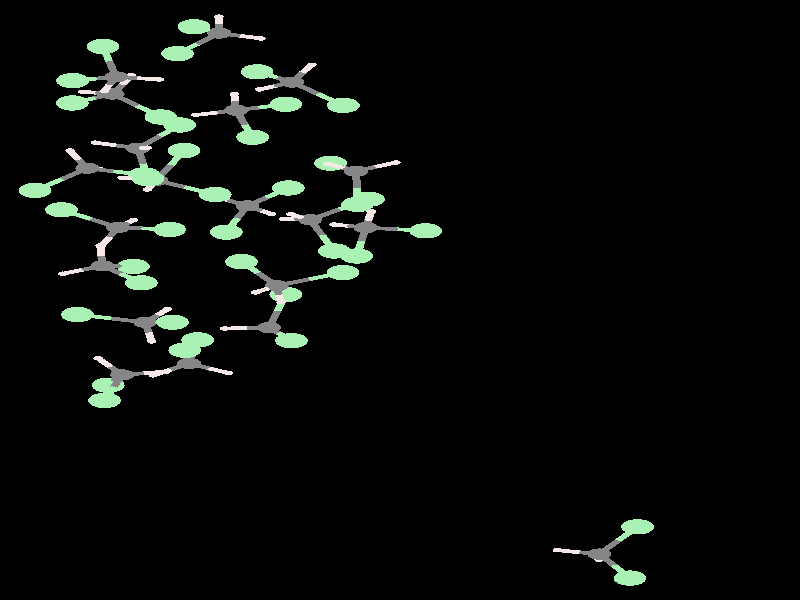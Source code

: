 #include "colors.inc"
#include "finish.inc"

global_settings {assumed_gamma 1 max_trace_level 6}
background {color White transmit 1.0}
camera {orthographic angle 0
  right -20.04*x up 32.19*y
  direction 50.00*z
  location <0,0,50.00> look_at <0,0,0>}


light_source {<  2.00,   3.00,  40.00> color White
  area_light <0.70, 0, 0>, <0, 0.70, 0>, 3, 3
  adaptive 1 jitter}
// no fog
#declare simple = finish {phong 0.7}
#declare pale = finish {ambient 0.5 diffuse 0.85 roughness 0.001 specular 0.200 }
#declare intermediate = finish {ambient 0.3 diffuse 0.6 specular 0.1 roughness 0.04}
#declare vmd = finish {ambient 0.0 diffuse 0.65 phong 0.1 phong_size 40.0 specular 0.5 }
#declare jmol = finish {ambient 0.2 diffuse 0.6 specular 1 roughness 0.001 metallic}
#declare ase2 = finish {ambient 0.05 brilliance 3 diffuse 0.6 metallic specular 0.7 roughness 0.04 reflection 0.15}
#declare ase3 = finish {ambient 0.15 brilliance 2 diffuse 0.6 metallic specular 1.0 roughness 0.001 reflection 0.0}
#declare glass = finish {ambient 0.05 diffuse 0.3 specular 1.0 roughness 0.001}
#declare glass2 = finish {ambient 0.01 diffuse 0.3 specular 1.0 reflection 0.25 roughness 0.001}
#declare Rcell = 0.050;
#declare Rbond = 0.100;

#macro atom(LOC, R, COL, TRANS, FIN)
  sphere{LOC, R texture{pigment{color COL transmit TRANS} finish{FIN}}}
#end
#macro constrain(LOC, R, COL, TRANS FIN)
union{torus{R, Rcell rotate 45*z texture{pigment{color COL transmit TRANS} finish{FIN}}}
     torus{R, Rcell rotate -45*z texture{pigment{color COL transmit TRANS} finish{FIN}}}
     translate LOC}
#end

// no cell vertices
atom(< -6.96,  -4.02, -27.30>, 0.30, rgb <0.24, 0.24, 0.25>, 0.0, jmol) // #0
atom(< -7.31,  -4.57, -29.00>, 0.41, rgb <0.40, 0.89, 0.45>, 0.0, jmol) // #1
atom(< -7.40,  -5.39, -26.27>, 0.41, rgb <0.40, 0.89, 0.45>, 0.0, jmol) // #2
atom(< -7.56,  -3.13, -27.06>, 0.12, rgb <0.91, 0.81, 0.79>, 0.0, jmol) // #3
atom(< -5.86,  -3.84, -27.25>, 0.12, rgb <0.91, 0.81, 0.79>, 0.0, jmol) // #4
atom(< -4.53,  14.32, -28.65>, 0.30, rgb <0.24, 0.24, 0.25>, 0.0, jmol) // #5
atom(< -5.16,  14.66, -26.99>, 0.41, rgb <0.40, 0.89, 0.45>, 0.0, jmol) // #6
atom(< -5.57,  13.22, -29.52>, 0.41, rgb <0.40, 0.89, 0.45>, 0.0, jmol) // #7
atom(< -4.54,  15.20, -29.34>, 0.12, rgb <0.91, 0.81, 0.79>, 0.0, jmol) // #8
atom(< -3.48,  14.03, -28.59>, 0.12, rgb <0.91, 0.81, 0.79>, 0.0, jmol) // #9
atom(< -4.10,  10.18, -30.22>, 0.30, rgb <0.24, 0.24, 0.25>, 0.0, jmol) // #10
atom(< -3.69,   8.73, -31.23>, 0.41, rgb <0.40, 0.89, 0.45>, 0.0, jmol) // #11
atom(< -2.86,  10.50, -28.92>, 0.41, rgb <0.40, 0.89, 0.45>, 0.0, jmol) // #12
atom(< -5.11,   9.93, -29.79>, 0.12, rgb <0.91, 0.81, 0.79>, 0.0, jmol) // #13
atom(< -4.15,  11.06, -30.92>, 0.12, rgb <0.91, 0.81, 0.79>, 0.0, jmol) // #14
atom(< -3.28,  -1.48, -34.39>, 0.30, rgb <0.24, 0.24, 0.25>, 0.0, jmol) // #15
atom(< -2.86,   0.29, -34.38>, 0.41, rgb <0.40, 0.89, 0.45>, 0.0, jmol) // #16
atom(< -2.72,  -2.18, -32.78>, 0.41, rgb <0.40, 0.89, 0.45>, 0.0, jmol) // #17
atom(< -2.88,  -1.95, -35.29>, 0.12, rgb <0.91, 0.81, 0.79>, 0.0, jmol) // #18
atom(< -4.39,  -1.53, -34.38>, 0.12, rgb <0.91, 0.81, 0.79>, 0.0, jmol) // #19
atom(< -3.09,   0.77, -25.72>, 0.30, rgb <0.24, 0.24, 0.25>, 0.0, jmol) // #20
atom(< -3.97,   2.06, -26.61>, 0.41, rgb <0.40, 0.89, 0.45>, 0.0, jmol) // #21
atom(< -1.43,   1.47, -25.43>, 0.41, rgb <0.40, 0.89, 0.45>, 0.0, jmol) // #22
atom(< -2.98,  -0.12, -26.32>, 0.12, rgb <0.91, 0.81, 0.79>, 0.0, jmol) // #23
atom(< -3.62,   0.41, -24.79>, 0.12, rgb <0.91, 0.81, 0.79>, 0.0, jmol) // #24
atom(< -2.25,   4.31, -22.20>, 0.30, rgb <0.24, 0.24, 0.25>, 0.0, jmol) // #25
atom(< -1.65,   2.63, -22.03>, 0.41, rgb <0.40, 0.89, 0.45>, 0.0, jmol) // #26
atom(< -0.79,   5.41, -22.30>, 0.41, rgb <0.40, 0.89, 0.45>, 0.0, jmol) // #27
atom(< -2.74,   4.60, -21.23>, 0.12, rgb <0.91, 0.81, 0.79>, 0.0, jmol) // #28
atom(< -2.91,   4.35, -23.07>, 0.12, rgb <0.91, 0.81, 0.79>, 0.0, jmol) // #29
atom(< -7.06,   3.89, -30.04>, 0.30, rgb <0.24, 0.24, 0.25>, 0.0, jmol) // #30
atom(< -8.48,   4.84, -29.43>, 0.41, rgb <0.40, 0.89, 0.45>, 0.0, jmol) // #31
atom(< -5.77,   3.78, -28.76>, 0.41, rgb <0.40, 0.89, 0.45>, 0.0, jmol) // #32
atom(< -6.67,   4.29, -30.99>, 0.12, rgb <0.91, 0.81, 0.79>, 0.0, jmol) // #33
atom(< -7.48,   2.89, -30.27>, 0.12, rgb <0.91, 0.81, 0.79>, 0.0, jmol) // #34
atom(< -3.82,   5.05, -34.10>, 0.30, rgb <0.24, 0.24, 0.25>, 0.0, jmol) // #35
atom(< -4.35,   3.64, -33.16>, 0.41, rgb <0.40, 0.89, 0.45>, 0.0, jmol) // #36
atom(< -2.80,   6.01, -32.99>, 0.41, rgb <0.40, 0.89, 0.45>, 0.0, jmol) // #37
atom(< -4.76,   5.64, -34.41>, 0.12, rgb <0.91, 0.81, 0.79>, 0.0, jmol) // #38
atom(< -3.22,   4.62, -34.94>, 0.12, rgb <0.91, 0.81, 0.79>, 0.0, jmol) // #39
atom(< -7.11,  11.97, -22.74>, 0.30, rgb <0.24, 0.24, 0.25>, 0.0, jmol) // #40
atom(< -8.20,  11.77, -21.28>, 0.41, rgb <0.40, 0.89, 0.45>, 0.0, jmol) // #41
atom(< -7.44,  13.60, -23.39>, 0.41, rgb <0.40, 0.89, 0.45>, 0.0, jmol) // #42
atom(< -7.41,  11.21, -23.51>, 0.12, rgb <0.91, 0.81, 0.79>, 0.0, jmol) // #43
atom(< -6.03,  11.83, -22.51>, 0.12, rgb <0.91, 0.81, 0.79>, 0.0, jmol) // #44
atom(< -1.10,   6.91, -27.67>, 0.30, rgb <0.24, 0.24, 0.25>, 0.0, jmol) // #45
atom(< -1.06,   5.13, -27.52>, 0.41, rgb <0.40, 0.89, 0.45>, 0.0, jmol) // #46
atom(< -1.74,   7.34, -29.32>, 0.41, rgb <0.40, 0.89, 0.45>, 0.0, jmol) // #47
atom(< -0.10,   7.38, -27.46>, 0.12, rgb <0.91, 0.81, 0.79>, 0.0, jmol) // #48
atom(< -1.82,   7.31, -26.95>, 0.12, rgb <0.91, 0.81, 0.79>, 0.0, jmol) // #49
atom(< -5.28,  -3.40, -23.89>, 0.30, rgb <0.24, 0.24, 0.25>, 0.0, jmol) // #50
atom(< -5.07,  -2.14, -25.19>, 0.41, rgb <0.40, 0.89, 0.45>, 0.0, jmol) // #51
atom(< -5.39,  -2.69, -22.19>, 0.41, rgb <0.40, 0.89, 0.45>, 0.0, jmol) // #52
atom(< -4.30,  -3.92, -23.88>, 0.12, rgb <0.91, 0.81, 0.79>, 0.0, jmol) // #53
atom(< -6.18,  -4.04, -24.09>, 0.12, rgb <0.91, 0.81, 0.79>, 0.0, jmol) // #54
atom(< -7.83,   7.07, -33.33>, 0.30, rgb <0.24, 0.24, 0.25>, 0.0, jmol) // #55
atom(< -9.14,   5.88, -32.93>, 0.41, rgb <0.40, 0.89, 0.45>, 0.0, jmol) // #56
atom(< -6.41,   6.71, -32.26>, 0.41, rgb <0.40, 0.89, 0.45>, 0.0, jmol) // #57
atom(< -8.27,   8.02, -33.04>, 0.12, rgb <0.91, 0.81, 0.79>, 0.0, jmol) // #58
atom(< -7.52,   7.01, -34.40>, 0.12, rgb <0.91, 0.81, 0.79>, 0.0, jmol) // #59
atom(< -0.86,   3.88, -30.87>, 0.30, rgb <0.24, 0.24, 0.25>, 0.0, jmol) // #60
atom(<  0.64,   3.71, -31.85>, 0.41, rgb <0.40, 0.89, 0.45>, 0.0, jmol) // #61
atom(< -1.08,   2.36, -29.92>, 0.41, rgb <0.40, 0.89, 0.45>, 0.0, jmol) // #62
atom(< -1.65,   4.05, -31.60>, 0.12, rgb <0.91, 0.81, 0.79>, 0.0, jmol) // #63
atom(< -0.72,   4.75, -30.20>, 0.12, rgb <0.91, 0.81, 0.79>, 0.0, jmol) // #64
atom(< -7.20,  11.05, -33.41>, 0.30, rgb <0.24, 0.24, 0.25>, 0.0, jmol) // #65
atom(< -8.21,  10.57, -32.03>, 0.41, rgb <0.40, 0.89, 0.45>, 0.0, jmol) // #66
atom(< -5.99,   9.82, -33.91>, 0.41, rgb <0.40, 0.89, 0.45>, 0.0, jmol) // #67
atom(< -6.73,  12.06, -33.25>, 0.12, rgb <0.91, 0.81, 0.79>, 0.0, jmol) // #68
atom(< -7.95,  11.17, -34.20>, 0.12, rgb <0.91, 0.81, 0.79>, 0.0, jmol) // #69
atom(< -7.45,   1.83, -21.38>, 0.30, rgb <0.24, 0.24, 0.25>, 0.0, jmol) // #70
atom(< -6.48,   0.92, -20.15>, 0.41, rgb <0.40, 0.89, 0.45>, 0.0, jmol) // #71
atom(< -6.68,   1.80, -23.02>, 0.41, rgb <0.40, 0.89, 0.45>, 0.0, jmol) // #72
atom(< -7.51,   2.92, -21.14>, 0.12, rgb <0.91, 0.81, 0.79>, 0.0, jmol) // #73
atom(< -8.45,   1.41, -21.41>, 0.12, rgb <0.91, 0.81, 0.79>, 0.0, jmol) // #74
atom(< -6.38,  -1.20, -30.07>, 0.30, rgb <0.24, 0.24, 0.25>, 0.0, jmol) // #75
atom(< -8.08,  -0.78, -30.17>, 0.41, rgb <0.40, 0.89, 0.45>, 0.0, jmol) // #76
atom(< -5.70,  -1.19, -28.41>, 0.41, rgb <0.40, 0.89, 0.45>, 0.0, jmol) // #77
atom(< -5.82,  -0.49, -30.74>, 0.12, rgb <0.91, 0.81, 0.79>, 0.0, jmol) // #78
atom(< -6.22,  -2.22, -30.49>, 0.12, rgb <0.91, 0.81, 0.79>, 0.0, jmol) // #79
atom(< -6.57,   8.14, -20.23>, 0.30, rgb <0.24, 0.24, 0.25>, 0.0, jmol) // #80
atom(< -6.31,   6.51, -20.96>, 0.41, rgb <0.40, 0.89, 0.45>, 0.0, jmol) // #81
atom(< -5.52,   9.39, -21.02>, 0.41, rgb <0.40, 0.89, 0.45>, 0.0, jmol) // #82
atom(< -6.33,   8.17, -19.14>, 0.12, rgb <0.91, 0.81, 0.79>, 0.0, jmol) // #83
atom(< -7.63,   8.44, -20.35>, 0.12, rgb <0.91, 0.81, 0.79>, 0.0, jmol) // #84
atom(< -2.70,  11.69, -25.32>, 0.30, rgb <0.24, 0.24, 0.25>, 0.0, jmol) // #85
atom(< -3.58,  12.24, -23.77>, 0.41, rgb <0.40, 0.89, 0.45>, 0.0, jmol) // #86
atom(< -1.42,  10.44, -25.00>, 0.41, rgb <0.40, 0.89, 0.45>, 0.0, jmol) // #87
atom(< -2.21,  12.62, -25.79>, 0.12, rgb <0.91, 0.81, 0.79>, 0.0, jmol) // #88
atom(< -3.51,  11.30, -25.98>, 0.12, rgb <0.91, 0.81, 0.79>, 0.0, jmol) // #89
atom(< -6.10,   6.42, -26.33>, 0.30, rgb <0.24, 0.24, 0.25>, 0.0, jmol) // #90
atom(< -5.41,   8.02, -26.70>, 0.41, rgb <0.40, 0.89, 0.45>, 0.0, jmol) // #91
atom(< -4.63,   5.66, -25.53>, 0.41, rgb <0.40, 0.89, 0.45>, 0.0, jmol) // #92
atom(< -6.33,   5.93, -27.27>, 0.12, rgb <0.91, 0.81, 0.79>, 0.0, jmol) // #93
atom(< -6.96,   6.55, -25.61>, 0.12, rgb <0.91, 0.81, 0.79>, 0.0, jmol) // #94
atom(<  4.99, -13.63,  -1.01>, 0.30, rgb <0.24, 0.24, 0.25>, 0.0, jmol) // #95
atom(<  5.95, -12.17,  -0.98>, 0.41, rgb <0.40, 0.89, 0.45>, 0.0, jmol) // #96
atom(<  5.76, -14.92,   0.00>, 0.41, rgb <0.40, 0.89, 0.45>, 0.0, jmol) // #97
atom(<  4.99, -13.94,  -2.10>, 0.12, rgb <0.91, 0.81, 0.79>, 0.0, jmol) // #98
atom(<  3.94, -13.42,  -0.74>, 0.12, rgb <0.91, 0.81, 0.79>, 0.0, jmol) // #99
cylinder {< -6.96,  -4.02, -27.30>, < -7.14,  -4.29, -28.15>, Rbond texture{pigment {color rgb <0.24, 0.24, 0.25> transmit 0.0} finish{jmol}}}
cylinder {< -7.31,  -4.57, -29.00>, < -7.14,  -4.29, -28.15>, Rbond texture{pigment {color rgb <0.40, 0.89, 0.45> transmit 0.0} finish{jmol}}}
cylinder {< -6.96,  -4.02, -27.30>, < -7.26,  -3.57, -27.18>, Rbond texture{pigment {color rgb <0.24, 0.24, 0.25> transmit 0.0} finish{jmol}}}
cylinder {< -7.56,  -3.13, -27.06>, < -7.26,  -3.57, -27.18>, Rbond texture{pigment {color rgb <0.91, 0.81, 0.79> transmit 0.0} finish{jmol}}}
cylinder {< -6.96,  -4.02, -27.30>, < -6.41,  -3.93, -27.28>, Rbond texture{pigment {color rgb <0.24, 0.24, 0.25> transmit 0.0} finish{jmol}}}
cylinder {< -5.86,  -3.84, -27.25>, < -6.41,  -3.93, -27.28>, Rbond texture{pigment {color rgb <0.91, 0.81, 0.79> transmit 0.0} finish{jmol}}}
cylinder {< -6.96,  -4.02, -27.30>, < -7.18,  -4.70, -26.78>, Rbond texture{pigment {color rgb <0.24, 0.24, 0.25> transmit 0.0} finish{jmol}}}
cylinder {< -7.40,  -5.39, -26.27>, < -7.18,  -4.70, -26.78>, Rbond texture{pigment {color rgb <0.40, 0.89, 0.45> transmit 0.0} finish{jmol}}}
cylinder {< -4.53,  14.32, -28.65>, < -4.53,  14.76, -29.00>, Rbond texture{pigment {color rgb <0.24, 0.24, 0.25> transmit 0.0} finish{jmol}}}
cylinder {< -4.54,  15.20, -29.34>, < -4.53,  14.76, -29.00>, Rbond texture{pigment {color rgb <0.91, 0.81, 0.79> transmit 0.0} finish{jmol}}}
cylinder {< -4.53,  14.32, -28.65>, < -4.00,  14.17, -28.62>, Rbond texture{pigment {color rgb <0.24, 0.24, 0.25> transmit 0.0} finish{jmol}}}
cylinder {< -3.48,  14.03, -28.59>, < -4.00,  14.17, -28.62>, Rbond texture{pigment {color rgb <0.91, 0.81, 0.79> transmit 0.0} finish{jmol}}}
cylinder {< -4.53,  14.32, -28.65>, < -5.05,  13.77, -29.09>, Rbond texture{pigment {color rgb <0.24, 0.24, 0.25> transmit 0.0} finish{jmol}}}
cylinder {< -5.57,  13.22, -29.52>, < -5.05,  13.77, -29.09>, Rbond texture{pigment {color rgb <0.40, 0.89, 0.45> transmit 0.0} finish{jmol}}}
cylinder {< -4.53,  14.32, -28.65>, < -4.85,  14.49, -27.82>, Rbond texture{pigment {color rgb <0.24, 0.24, 0.25> transmit 0.0} finish{jmol}}}
cylinder {< -5.16,  14.66, -26.99>, < -4.85,  14.49, -27.82>, Rbond texture{pigment {color rgb <0.40, 0.89, 0.45> transmit 0.0} finish{jmol}}}
cylinder {< -4.10,  10.18, -30.22>, < -3.90,   9.45, -30.72>, Rbond texture{pigment {color rgb <0.24, 0.24, 0.25> transmit 0.0} finish{jmol}}}
cylinder {< -3.69,   8.73, -31.23>, < -3.90,   9.45, -30.72>, Rbond texture{pigment {color rgb <0.40, 0.89, 0.45> transmit 0.0} finish{jmol}}}
cylinder {< -4.10,  10.18, -30.22>, < -4.60,  10.05, -30.00>, Rbond texture{pigment {color rgb <0.24, 0.24, 0.25> transmit 0.0} finish{jmol}}}
cylinder {< -5.11,   9.93, -29.79>, < -4.60,  10.05, -30.00>, Rbond texture{pigment {color rgb <0.91, 0.81, 0.79> transmit 0.0} finish{jmol}}}
cylinder {< -4.10,  10.18, -30.22>, < -3.48,  10.34, -29.57>, Rbond texture{pigment {color rgb <0.24, 0.24, 0.25> transmit 0.0} finish{jmol}}}
cylinder {< -2.86,  10.50, -28.92>, < -3.48,  10.34, -29.57>, Rbond texture{pigment {color rgb <0.40, 0.89, 0.45> transmit 0.0} finish{jmol}}}
cylinder {< -4.10,  10.18, -30.22>, < -4.13,  10.62, -30.57>, Rbond texture{pigment {color rgb <0.24, 0.24, 0.25> transmit 0.0} finish{jmol}}}
cylinder {< -4.15,  11.06, -30.92>, < -4.13,  10.62, -30.57>, Rbond texture{pigment {color rgb <0.91, 0.81, 0.79> transmit 0.0} finish{jmol}}}
cylinder {< -3.28,  -1.48, -34.39>, < -3.00,  -1.83, -33.58>, Rbond texture{pigment {color rgb <0.24, 0.24, 0.25> transmit 0.0} finish{jmol}}}
cylinder {< -2.72,  -2.18, -32.78>, < -3.00,  -1.83, -33.58>, Rbond texture{pigment {color rgb <0.40, 0.89, 0.45> transmit 0.0} finish{jmol}}}
cylinder {< -3.28,  -1.48, -34.39>, < -3.84,  -1.50, -34.38>, Rbond texture{pigment {color rgb <0.24, 0.24, 0.25> transmit 0.0} finish{jmol}}}
cylinder {< -4.39,  -1.53, -34.38>, < -3.84,  -1.50, -34.38>, Rbond texture{pigment {color rgb <0.91, 0.81, 0.79> transmit 0.0} finish{jmol}}}
cylinder {< -3.28,  -1.48, -34.39>, < -3.08,  -1.72, -34.84>, Rbond texture{pigment {color rgb <0.24, 0.24, 0.25> transmit 0.0} finish{jmol}}}
cylinder {< -2.88,  -1.95, -35.29>, < -3.08,  -1.72, -34.84>, Rbond texture{pigment {color rgb <0.91, 0.81, 0.79> transmit 0.0} finish{jmol}}}
cylinder {< -3.28,  -1.48, -34.39>, < -3.07,  -0.59, -34.39>, Rbond texture{pigment {color rgb <0.24, 0.24, 0.25> transmit 0.0} finish{jmol}}}
cylinder {< -2.86,   0.29, -34.38>, < -3.07,  -0.59, -34.39>, Rbond texture{pigment {color rgb <0.40, 0.89, 0.45> transmit 0.0} finish{jmol}}}
cylinder {< -3.09,   0.77, -25.72>, < -3.53,   1.42, -26.16>, Rbond texture{pigment {color rgb <0.24, 0.24, 0.25> transmit 0.0} finish{jmol}}}
cylinder {< -3.97,   2.06, -26.61>, < -3.53,   1.42, -26.16>, Rbond texture{pigment {color rgb <0.40, 0.89, 0.45> transmit 0.0} finish{jmol}}}
cylinder {< -3.09,   0.77, -25.72>, < -3.04,   0.33, -26.02>, Rbond texture{pigment {color rgb <0.24, 0.24, 0.25> transmit 0.0} finish{jmol}}}
cylinder {< -2.98,  -0.12, -26.32>, < -3.04,   0.33, -26.02>, Rbond texture{pigment {color rgb <0.91, 0.81, 0.79> transmit 0.0} finish{jmol}}}
cylinder {< -3.09,   0.77, -25.72>, < -3.35,   0.59, -25.25>, Rbond texture{pigment {color rgb <0.24, 0.24, 0.25> transmit 0.0} finish{jmol}}}
cylinder {< -3.62,   0.41, -24.79>, < -3.35,   0.59, -25.25>, Rbond texture{pigment {color rgb <0.91, 0.81, 0.79> transmit 0.0} finish{jmol}}}
cylinder {< -3.09,   0.77, -25.72>, < -2.26,   1.12, -25.57>, Rbond texture{pigment {color rgb <0.24, 0.24, 0.25> transmit 0.0} finish{jmol}}}
cylinder {< -1.43,   1.47, -25.43>, < -2.26,   1.12, -25.57>, Rbond texture{pigment {color rgb <0.40, 0.89, 0.45> transmit 0.0} finish{jmol}}}
cylinder {< -2.25,   4.31, -22.20>, < -1.95,   3.47, -22.11>, Rbond texture{pigment {color rgb <0.24, 0.24, 0.25> transmit 0.0} finish{jmol}}}
cylinder {< -1.65,   2.63, -22.03>, < -1.95,   3.47, -22.11>, Rbond texture{pigment {color rgb <0.40, 0.89, 0.45> transmit 0.0} finish{jmol}}}
cylinder {< -2.25,   4.31, -22.20>, < -2.50,   4.45, -21.72>, Rbond texture{pigment {color rgb <0.24, 0.24, 0.25> transmit 0.0} finish{jmol}}}
cylinder {< -2.74,   4.60, -21.23>, < -2.50,   4.45, -21.72>, Rbond texture{pigment {color rgb <0.91, 0.81, 0.79> transmit 0.0} finish{jmol}}}
cylinder {< -2.25,   4.31, -22.20>, < -1.52,   4.86, -22.25>, Rbond texture{pigment {color rgb <0.24, 0.24, 0.25> transmit 0.0} finish{jmol}}}
cylinder {< -0.79,   5.41, -22.30>, < -1.52,   4.86, -22.25>, Rbond texture{pigment {color rgb <0.40, 0.89, 0.45> transmit 0.0} finish{jmol}}}
cylinder {< -2.25,   4.31, -22.20>, < -2.58,   4.33, -22.64>, Rbond texture{pigment {color rgb <0.24, 0.24, 0.25> transmit 0.0} finish{jmol}}}
cylinder {< -2.91,   4.35, -23.07>, < -2.58,   4.33, -22.64>, Rbond texture{pigment {color rgb <0.91, 0.81, 0.79> transmit 0.0} finish{jmol}}}
cylinder {< -7.06,   3.89, -30.04>, < -7.27,   3.39, -30.15>, Rbond texture{pigment {color rgb <0.24, 0.24, 0.25> transmit 0.0} finish{jmol}}}
cylinder {< -7.48,   2.89, -30.27>, < -7.27,   3.39, -30.15>, Rbond texture{pigment {color rgb <0.91, 0.81, 0.79> transmit 0.0} finish{jmol}}}
cylinder {< -7.06,   3.89, -30.04>, < -6.41,   3.84, -29.40>, Rbond texture{pigment {color rgb <0.24, 0.24, 0.25> transmit 0.0} finish{jmol}}}
cylinder {< -5.77,   3.78, -28.76>, < -6.41,   3.84, -29.40>, Rbond texture{pigment {color rgb <0.40, 0.89, 0.45> transmit 0.0} finish{jmol}}}
cylinder {< -7.06,   3.89, -30.04>, < -6.86,   4.09, -30.51>, Rbond texture{pigment {color rgb <0.24, 0.24, 0.25> transmit 0.0} finish{jmol}}}
cylinder {< -6.67,   4.29, -30.99>, < -6.86,   4.09, -30.51>, Rbond texture{pigment {color rgb <0.91, 0.81, 0.79> transmit 0.0} finish{jmol}}}
cylinder {< -7.06,   3.89, -30.04>, < -7.77,   4.36, -29.73>, Rbond texture{pigment {color rgb <0.24, 0.24, 0.25> transmit 0.0} finish{jmol}}}
cylinder {< -8.48,   4.84, -29.43>, < -7.77,   4.36, -29.73>, Rbond texture{pigment {color rgb <0.40, 0.89, 0.45> transmit 0.0} finish{jmol}}}
cylinder {< -3.82,   5.05, -34.10>, < -4.09,   4.35, -33.63>, Rbond texture{pigment {color rgb <0.24, 0.24, 0.25> transmit 0.0} finish{jmol}}}
cylinder {< -4.35,   3.64, -33.16>, < -4.09,   4.35, -33.63>, Rbond texture{pigment {color rgb <0.40, 0.89, 0.45> transmit 0.0} finish{jmol}}}
cylinder {< -3.82,   5.05, -34.10>, < -3.52,   4.83, -34.52>, Rbond texture{pigment {color rgb <0.24, 0.24, 0.25> transmit 0.0} finish{jmol}}}
cylinder {< -3.22,   4.62, -34.94>, < -3.52,   4.83, -34.52>, Rbond texture{pigment {color rgb <0.91, 0.81, 0.79> transmit 0.0} finish{jmol}}}
cylinder {< -3.82,   5.05, -34.10>, < -4.29,   5.34, -34.26>, Rbond texture{pigment {color rgb <0.24, 0.24, 0.25> transmit 0.0} finish{jmol}}}
cylinder {< -4.76,   5.64, -34.41>, < -4.29,   5.34, -34.26>, Rbond texture{pigment {color rgb <0.91, 0.81, 0.79> transmit 0.0} finish{jmol}}}
cylinder {< -3.82,   5.05, -34.10>, < -3.31,   5.53, -33.55>, Rbond texture{pigment {color rgb <0.24, 0.24, 0.25> transmit 0.0} finish{jmol}}}
cylinder {< -2.80,   6.01, -32.99>, < -3.31,   5.53, -33.55>, Rbond texture{pigment {color rgb <0.40, 0.89, 0.45> transmit 0.0} finish{jmol}}}
cylinder {< -7.11,  11.97, -22.74>, < -7.26,  11.59, -23.13>, Rbond texture{pigment {color rgb <0.24, 0.24, 0.25> transmit 0.0} finish{jmol}}}
cylinder {< -7.41,  11.21, -23.51>, < -7.26,  11.59, -23.13>, Rbond texture{pigment {color rgb <0.91, 0.81, 0.79> transmit 0.0} finish{jmol}}}
cylinder {< -7.11,  11.97, -22.74>, < -6.57,  11.90, -22.63>, Rbond texture{pigment {color rgb <0.24, 0.24, 0.25> transmit 0.0} finish{jmol}}}
cylinder {< -6.03,  11.83, -22.51>, < -6.57,  11.90, -22.63>, Rbond texture{pigment {color rgb <0.91, 0.81, 0.79> transmit 0.0} finish{jmol}}}
cylinder {< -7.11,  11.97, -22.74>, < -7.66,  11.87, -22.01>, Rbond texture{pigment {color rgb <0.24, 0.24, 0.25> transmit 0.0} finish{jmol}}}
cylinder {< -8.20,  11.77, -21.28>, < -7.66,  11.87, -22.01>, Rbond texture{pigment {color rgb <0.40, 0.89, 0.45> transmit 0.0} finish{jmol}}}
cylinder {< -7.11,  11.97, -22.74>, < -7.28,  12.78, -23.07>, Rbond texture{pigment {color rgb <0.24, 0.24, 0.25> transmit 0.0} finish{jmol}}}
cylinder {< -7.44,  13.60, -23.39>, < -7.28,  12.78, -23.07>, Rbond texture{pigment {color rgb <0.40, 0.89, 0.45> transmit 0.0} finish{jmol}}}
cylinder {< -1.10,   6.91, -27.67>, < -1.08,   6.02, -27.59>, Rbond texture{pigment {color rgb <0.24, 0.24, 0.25> transmit 0.0} finish{jmol}}}
cylinder {< -1.06,   5.13, -27.52>, < -1.08,   6.02, -27.59>, Rbond texture{pigment {color rgb <0.40, 0.89, 0.45> transmit 0.0} finish{jmol}}}
cylinder {< -1.10,   6.91, -27.67>, < -1.42,   7.12, -28.49>, Rbond texture{pigment {color rgb <0.24, 0.24, 0.25> transmit 0.0} finish{jmol}}}
cylinder {< -1.74,   7.34, -29.32>, < -1.42,   7.12, -28.49>, Rbond texture{pigment {color rgb <0.40, 0.89, 0.45> transmit 0.0} finish{jmol}}}
cylinder {< -1.10,   6.91, -27.67>, < -0.60,   7.15, -27.56>, Rbond texture{pigment {color rgb <0.24, 0.24, 0.25> transmit 0.0} finish{jmol}}}
cylinder {< -0.10,   7.38, -27.46>, < -0.60,   7.15, -27.56>, Rbond texture{pigment {color rgb <0.91, 0.81, 0.79> transmit 0.0} finish{jmol}}}
cylinder {< -1.10,   6.91, -27.67>, < -1.46,   7.11, -27.31>, Rbond texture{pigment {color rgb <0.24, 0.24, 0.25> transmit 0.0} finish{jmol}}}
cylinder {< -1.82,   7.31, -26.95>, < -1.46,   7.11, -27.31>, Rbond texture{pigment {color rgb <0.91, 0.81, 0.79> transmit 0.0} finish{jmol}}}
cylinder {< -5.28,  -3.40, -23.89>, < -4.79,  -3.66, -23.89>, Rbond texture{pigment {color rgb <0.24, 0.24, 0.25> transmit 0.0} finish{jmol}}}
cylinder {< -4.30,  -3.92, -23.88>, < -4.79,  -3.66, -23.89>, Rbond texture{pigment {color rgb <0.91, 0.81, 0.79> transmit 0.0} finish{jmol}}}
cylinder {< -5.28,  -3.40, -23.89>, < -5.73,  -3.72, -23.99>, Rbond texture{pigment {color rgb <0.24, 0.24, 0.25> transmit 0.0} finish{jmol}}}
cylinder {< -6.18,  -4.04, -24.09>, < -5.73,  -3.72, -23.99>, Rbond texture{pigment {color rgb <0.91, 0.81, 0.79> transmit 0.0} finish{jmol}}}
cylinder {< -5.28,  -3.40, -23.89>, < -5.18,  -2.77, -24.54>, Rbond texture{pigment {color rgb <0.24, 0.24, 0.25> transmit 0.0} finish{jmol}}}
cylinder {< -5.07,  -2.14, -25.19>, < -5.18,  -2.77, -24.54>, Rbond texture{pigment {color rgb <0.40, 0.89, 0.45> transmit 0.0} finish{jmol}}}
cylinder {< -5.28,  -3.40, -23.89>, < -5.33,  -3.04, -23.04>, Rbond texture{pigment {color rgb <0.24, 0.24, 0.25> transmit 0.0} finish{jmol}}}
cylinder {< -5.39,  -2.69, -22.19>, < -5.33,  -3.04, -23.04>, Rbond texture{pigment {color rgb <0.40, 0.89, 0.45> transmit 0.0} finish{jmol}}}
cylinder {< -7.83,   7.07, -33.33>, < -8.48,   6.47, -33.13>, Rbond texture{pigment {color rgb <0.24, 0.24, 0.25> transmit 0.0} finish{jmol}}}
cylinder {< -9.14,   5.88, -32.93>, < -8.48,   6.47, -33.13>, Rbond texture{pigment {color rgb <0.40, 0.89, 0.45> transmit 0.0} finish{jmol}}}
cylinder {< -7.83,   7.07, -33.33>, < -7.12,   6.89, -32.79>, Rbond texture{pigment {color rgb <0.24, 0.24, 0.25> transmit 0.0} finish{jmol}}}
cylinder {< -6.41,   6.71, -32.26>, < -7.12,   6.89, -32.79>, Rbond texture{pigment {color rgb <0.40, 0.89, 0.45> transmit 0.0} finish{jmol}}}
cylinder {< -7.83,   7.07, -33.33>, < -8.05,   7.55, -33.19>, Rbond texture{pigment {color rgb <0.24, 0.24, 0.25> transmit 0.0} finish{jmol}}}
cylinder {< -8.27,   8.02, -33.04>, < -8.05,   7.55, -33.19>, Rbond texture{pigment {color rgb <0.91, 0.81, 0.79> transmit 0.0} finish{jmol}}}
cylinder {< -7.83,   7.07, -33.33>, < -7.67,   7.04, -33.87>, Rbond texture{pigment {color rgb <0.24, 0.24, 0.25> transmit 0.0} finish{jmol}}}
cylinder {< -7.52,   7.01, -34.40>, < -7.67,   7.04, -33.87>, Rbond texture{pigment {color rgb <0.91, 0.81, 0.79> transmit 0.0} finish{jmol}}}
cylinder {< -0.86,   3.88, -30.87>, < -0.97,   3.12, -30.40>, Rbond texture{pigment {color rgb <0.24, 0.24, 0.25> transmit 0.0} finish{jmol}}}
cylinder {< -1.08,   2.36, -29.92>, < -0.97,   3.12, -30.40>, Rbond texture{pigment {color rgb <0.40, 0.89, 0.45> transmit 0.0} finish{jmol}}}
cylinder {< -0.86,   3.88, -30.87>, < -0.11,   3.80, -31.36>, Rbond texture{pigment {color rgb <0.24, 0.24, 0.25> transmit 0.0} finish{jmol}}}
cylinder {<  0.64,   3.71, -31.85>, < -0.11,   3.80, -31.36>, Rbond texture{pigment {color rgb <0.40, 0.89, 0.45> transmit 0.0} finish{jmol}}}
cylinder {< -0.86,   3.88, -30.87>, < -0.79,   4.31, -30.54>, Rbond texture{pigment {color rgb <0.24, 0.24, 0.25> transmit 0.0} finish{jmol}}}
cylinder {< -0.72,   4.75, -30.20>, < -0.79,   4.31, -30.54>, Rbond texture{pigment {color rgb <0.91, 0.81, 0.79> transmit 0.0} finish{jmol}}}
cylinder {< -0.86,   3.88, -30.87>, < -1.26,   3.97, -31.24>, Rbond texture{pigment {color rgb <0.24, 0.24, 0.25> transmit 0.0} finish{jmol}}}
cylinder {< -1.65,   4.05, -31.60>, < -1.26,   3.97, -31.24>, Rbond texture{pigment {color rgb <0.91, 0.81, 0.79> transmit 0.0} finish{jmol}}}
cylinder {< -7.20,  11.05, -33.41>, < -6.60,  10.44, -33.66>, Rbond texture{pigment {color rgb <0.24, 0.24, 0.25> transmit 0.0} finish{jmol}}}
cylinder {< -5.99,   9.82, -33.91>, < -6.60,  10.44, -33.66>, Rbond texture{pigment {color rgb <0.40, 0.89, 0.45> transmit 0.0} finish{jmol}}}
cylinder {< -7.20,  11.05, -33.41>, < -6.96,  11.56, -33.33>, Rbond texture{pigment {color rgb <0.24, 0.24, 0.25> transmit 0.0} finish{jmol}}}
cylinder {< -6.73,  12.06, -33.25>, < -6.96,  11.56, -33.33>, Rbond texture{pigment {color rgb <0.91, 0.81, 0.79> transmit 0.0} finish{jmol}}}
cylinder {< -7.20,  11.05, -33.41>, < -7.57,  11.11, -33.81>, Rbond texture{pigment {color rgb <0.24, 0.24, 0.25> transmit 0.0} finish{jmol}}}
cylinder {< -7.95,  11.17, -34.20>, < -7.57,  11.11, -33.81>, Rbond texture{pigment {color rgb <0.91, 0.81, 0.79> transmit 0.0} finish{jmol}}}
cylinder {< -7.20,  11.05, -33.41>, < -7.70,  10.81, -32.72>, Rbond texture{pigment {color rgb <0.24, 0.24, 0.25> transmit 0.0} finish{jmol}}}
cylinder {< -8.21,  10.57, -32.03>, < -7.70,  10.81, -32.72>, Rbond texture{pigment {color rgb <0.40, 0.89, 0.45> transmit 0.0} finish{jmol}}}
cylinder {< -7.45,   1.83, -21.38>, < -7.06,   1.82, -22.20>, Rbond texture{pigment {color rgb <0.24, 0.24, 0.25> transmit 0.0} finish{jmol}}}
cylinder {< -6.68,   1.80, -23.02>, < -7.06,   1.82, -22.20>, Rbond texture{pigment {color rgb <0.40, 0.89, 0.45> transmit 0.0} finish{jmol}}}
cylinder {< -7.45,   1.83, -21.38>, < -6.96,   1.38, -20.76>, Rbond texture{pigment {color rgb <0.24, 0.24, 0.25> transmit 0.0} finish{jmol}}}
cylinder {< -6.48,   0.92, -20.15>, < -6.96,   1.38, -20.76>, Rbond texture{pigment {color rgb <0.40, 0.89, 0.45> transmit 0.0} finish{jmol}}}
cylinder {< -7.45,   1.83, -21.38>, < -7.95,   1.62, -21.39>, Rbond texture{pigment {color rgb <0.24, 0.24, 0.25> transmit 0.0} finish{jmol}}}
cylinder {< -8.45,   1.41, -21.41>, < -7.95,   1.62, -21.39>, Rbond texture{pigment {color rgb <0.91, 0.81, 0.79> transmit 0.0} finish{jmol}}}
cylinder {< -7.45,   1.83, -21.38>, < -7.48,   2.38, -21.26>, Rbond texture{pigment {color rgb <0.24, 0.24, 0.25> transmit 0.0} finish{jmol}}}
cylinder {< -7.51,   2.92, -21.14>, < -7.48,   2.38, -21.26>, Rbond texture{pigment {color rgb <0.91, 0.81, 0.79> transmit 0.0} finish{jmol}}}
cylinder {< -6.38,  -1.20, -30.07>, < -6.30,  -1.71, -30.28>, Rbond texture{pigment {color rgb <0.24, 0.24, 0.25> transmit 0.0} finish{jmol}}}
cylinder {< -6.22,  -2.22, -30.49>, < -6.30,  -1.71, -30.28>, Rbond texture{pigment {color rgb <0.91, 0.81, 0.79> transmit 0.0} finish{jmol}}}
cylinder {< -6.38,  -1.20, -30.07>, < -6.10,  -0.85, -30.41>, Rbond texture{pigment {color rgb <0.24, 0.24, 0.25> transmit 0.0} finish{jmol}}}
cylinder {< -5.82,  -0.49, -30.74>, < -6.10,  -0.85, -30.41>, Rbond texture{pigment {color rgb <0.91, 0.81, 0.79> transmit 0.0} finish{jmol}}}
cylinder {< -6.38,  -1.20, -30.07>, < -6.04,  -1.20, -29.24>, Rbond texture{pigment {color rgb <0.24, 0.24, 0.25> transmit 0.0} finish{jmol}}}
cylinder {< -5.70,  -1.19, -28.41>, < -6.04,  -1.20, -29.24>, Rbond texture{pigment {color rgb <0.40, 0.89, 0.45> transmit 0.0} finish{jmol}}}
cylinder {< -6.38,  -1.20, -30.07>, < -7.23,  -0.99, -30.12>, Rbond texture{pigment {color rgb <0.24, 0.24, 0.25> transmit 0.0} finish{jmol}}}
cylinder {< -8.08,  -0.78, -30.17>, < -7.23,  -0.99, -30.12>, Rbond texture{pigment {color rgb <0.40, 0.89, 0.45> transmit 0.0} finish{jmol}}}
cylinder {< -6.57,   8.14, -20.23>, < -6.44,   7.33, -20.60>, Rbond texture{pigment {color rgb <0.24, 0.24, 0.25> transmit 0.0} finish{jmol}}}
cylinder {< -6.31,   6.51, -20.96>, < -6.44,   7.33, -20.60>, Rbond texture{pigment {color rgb <0.40, 0.89, 0.45> transmit 0.0} finish{jmol}}}
cylinder {< -6.57,   8.14, -20.23>, < -6.45,   8.15, -19.68>, Rbond texture{pigment {color rgb <0.24, 0.24, 0.25> transmit 0.0} finish{jmol}}}
cylinder {< -6.33,   8.17, -19.14>, < -6.45,   8.15, -19.68>, Rbond texture{pigment {color rgb <0.91, 0.81, 0.79> transmit 0.0} finish{jmol}}}
cylinder {< -6.57,   8.14, -20.23>, < -7.10,   8.29, -20.29>, Rbond texture{pigment {color rgb <0.24, 0.24, 0.25> transmit 0.0} finish{jmol}}}
cylinder {< -7.63,   8.44, -20.35>, < -7.10,   8.29, -20.29>, Rbond texture{pigment {color rgb <0.91, 0.81, 0.79> transmit 0.0} finish{jmol}}}
cylinder {< -6.57,   8.14, -20.23>, < -6.04,   8.77, -20.62>, Rbond texture{pigment {color rgb <0.24, 0.24, 0.25> transmit 0.0} finish{jmol}}}
cylinder {< -5.52,   9.39, -21.02>, < -6.04,   8.77, -20.62>, Rbond texture{pigment {color rgb <0.40, 0.89, 0.45> transmit 0.0} finish{jmol}}}
cylinder {< -2.70,  11.69, -25.32>, < -2.06,  11.06, -25.16>, Rbond texture{pigment {color rgb <0.24, 0.24, 0.25> transmit 0.0} finish{jmol}}}
cylinder {< -1.42,  10.44, -25.00>, < -2.06,  11.06, -25.16>, Rbond texture{pigment {color rgb <0.40, 0.89, 0.45> transmit 0.0} finish{jmol}}}
cylinder {< -2.70,  11.69, -25.32>, < -3.10,  11.49, -25.65>, Rbond texture{pigment {color rgb <0.24, 0.24, 0.25> transmit 0.0} finish{jmol}}}
cylinder {< -3.51,  11.30, -25.98>, < -3.10,  11.49, -25.65>, Rbond texture{pigment {color rgb <0.91, 0.81, 0.79> transmit 0.0} finish{jmol}}}
cylinder {< -2.70,  11.69, -25.32>, < -2.46,  12.16, -25.55>, Rbond texture{pigment {color rgb <0.24, 0.24, 0.25> transmit 0.0} finish{jmol}}}
cylinder {< -2.21,  12.62, -25.79>, < -2.46,  12.16, -25.55>, Rbond texture{pigment {color rgb <0.91, 0.81, 0.79> transmit 0.0} finish{jmol}}}
cylinder {< -2.70,  11.69, -25.32>, < -3.14,  11.97, -24.54>, Rbond texture{pigment {color rgb <0.24, 0.24, 0.25> transmit 0.0} finish{jmol}}}
cylinder {< -3.58,  12.24, -23.77>, < -3.14,  11.97, -24.54>, Rbond texture{pigment {color rgb <0.40, 0.89, 0.45> transmit 0.0} finish{jmol}}}
cylinder {< -6.10,   6.42, -26.33>, < -5.75,   7.22, -26.52>, Rbond texture{pigment {color rgb <0.24, 0.24, 0.25> transmit 0.0} finish{jmol}}}
cylinder {< -5.41,   8.02, -26.70>, < -5.75,   7.22, -26.52>, Rbond texture{pigment {color rgb <0.40, 0.89, 0.45> transmit 0.0} finish{jmol}}}
cylinder {< -6.10,   6.42, -26.33>, < -5.36,   6.04, -25.93>, Rbond texture{pigment {color rgb <0.24, 0.24, 0.25> transmit 0.0} finish{jmol}}}
cylinder {< -4.63,   5.66, -25.53>, < -5.36,   6.04, -25.93>, Rbond texture{pigment {color rgb <0.40, 0.89, 0.45> transmit 0.0} finish{jmol}}}
cylinder {< -6.10,   6.42, -26.33>, < -6.21,   6.18, -26.80>, Rbond texture{pigment {color rgb <0.24, 0.24, 0.25> transmit 0.0} finish{jmol}}}
cylinder {< -6.33,   5.93, -27.27>, < -6.21,   6.18, -26.80>, Rbond texture{pigment {color rgb <0.91, 0.81, 0.79> transmit 0.0} finish{jmol}}}
cylinder {< -6.10,   6.42, -26.33>, < -6.53,   6.49, -25.97>, Rbond texture{pigment {color rgb <0.24, 0.24, 0.25> transmit 0.0} finish{jmol}}}
cylinder {< -6.96,   6.55, -25.61>, < -6.53,   6.49, -25.97>, Rbond texture{pigment {color rgb <0.91, 0.81, 0.79> transmit 0.0} finish{jmol}}}
cylinder {<  4.99, -13.63,  -1.01>, <  5.47, -12.90,  -1.00>, Rbond texture{pigment {color rgb <0.24, 0.24, 0.25> transmit 0.0} finish{jmol}}}
cylinder {<  5.95, -12.17,  -0.98>, <  5.47, -12.90,  -1.00>, Rbond texture{pigment {color rgb <0.40, 0.89, 0.45> transmit 0.0} finish{jmol}}}
cylinder {<  4.99, -13.63,  -1.01>, <  5.38, -14.27,  -0.51>, Rbond texture{pigment {color rgb <0.24, 0.24, 0.25> transmit 0.0} finish{jmol}}}
cylinder {<  5.76, -14.92,   0.00>, <  5.38, -14.27,  -0.51>, Rbond texture{pigment {color rgb <0.40, 0.89, 0.45> transmit 0.0} finish{jmol}}}
cylinder {<  4.99, -13.63,  -1.01>, <  4.99, -13.78,  -1.56>, Rbond texture{pigment {color rgb <0.24, 0.24, 0.25> transmit 0.0} finish{jmol}}}
cylinder {<  4.99, -13.94,  -2.10>, <  4.99, -13.78,  -1.56>, Rbond texture{pigment {color rgb <0.91, 0.81, 0.79> transmit 0.0} finish{jmol}}}
cylinder {<  4.99, -13.63,  -1.01>, <  4.47, -13.53,  -0.88>, Rbond texture{pigment {color rgb <0.24, 0.24, 0.25> transmit 0.0} finish{jmol}}}
cylinder {<  3.94, -13.42,  -0.74>, <  4.47, -13.53,  -0.88>, Rbond texture{pigment {color rgb <0.91, 0.81, 0.79> transmit 0.0} finish{jmol}}}
// no constraints
